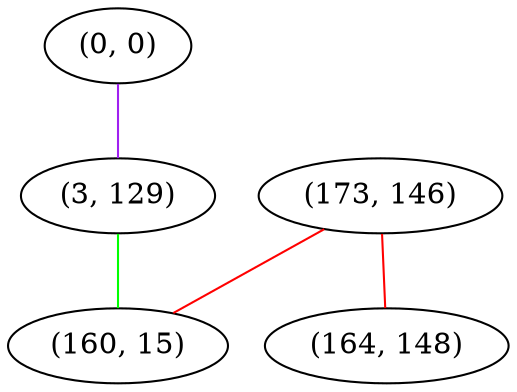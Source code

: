 graph "" {
"(0, 0)";
"(3, 129)";
"(173, 146)";
"(160, 15)";
"(164, 148)";
"(0, 0)" -- "(3, 129)"  [color=purple, key=0, weight=4];
"(3, 129)" -- "(160, 15)"  [color=green, key=0, weight=2];
"(173, 146)" -- "(164, 148)"  [color=red, key=0, weight=1];
"(173, 146)" -- "(160, 15)"  [color=red, key=0, weight=1];
}

